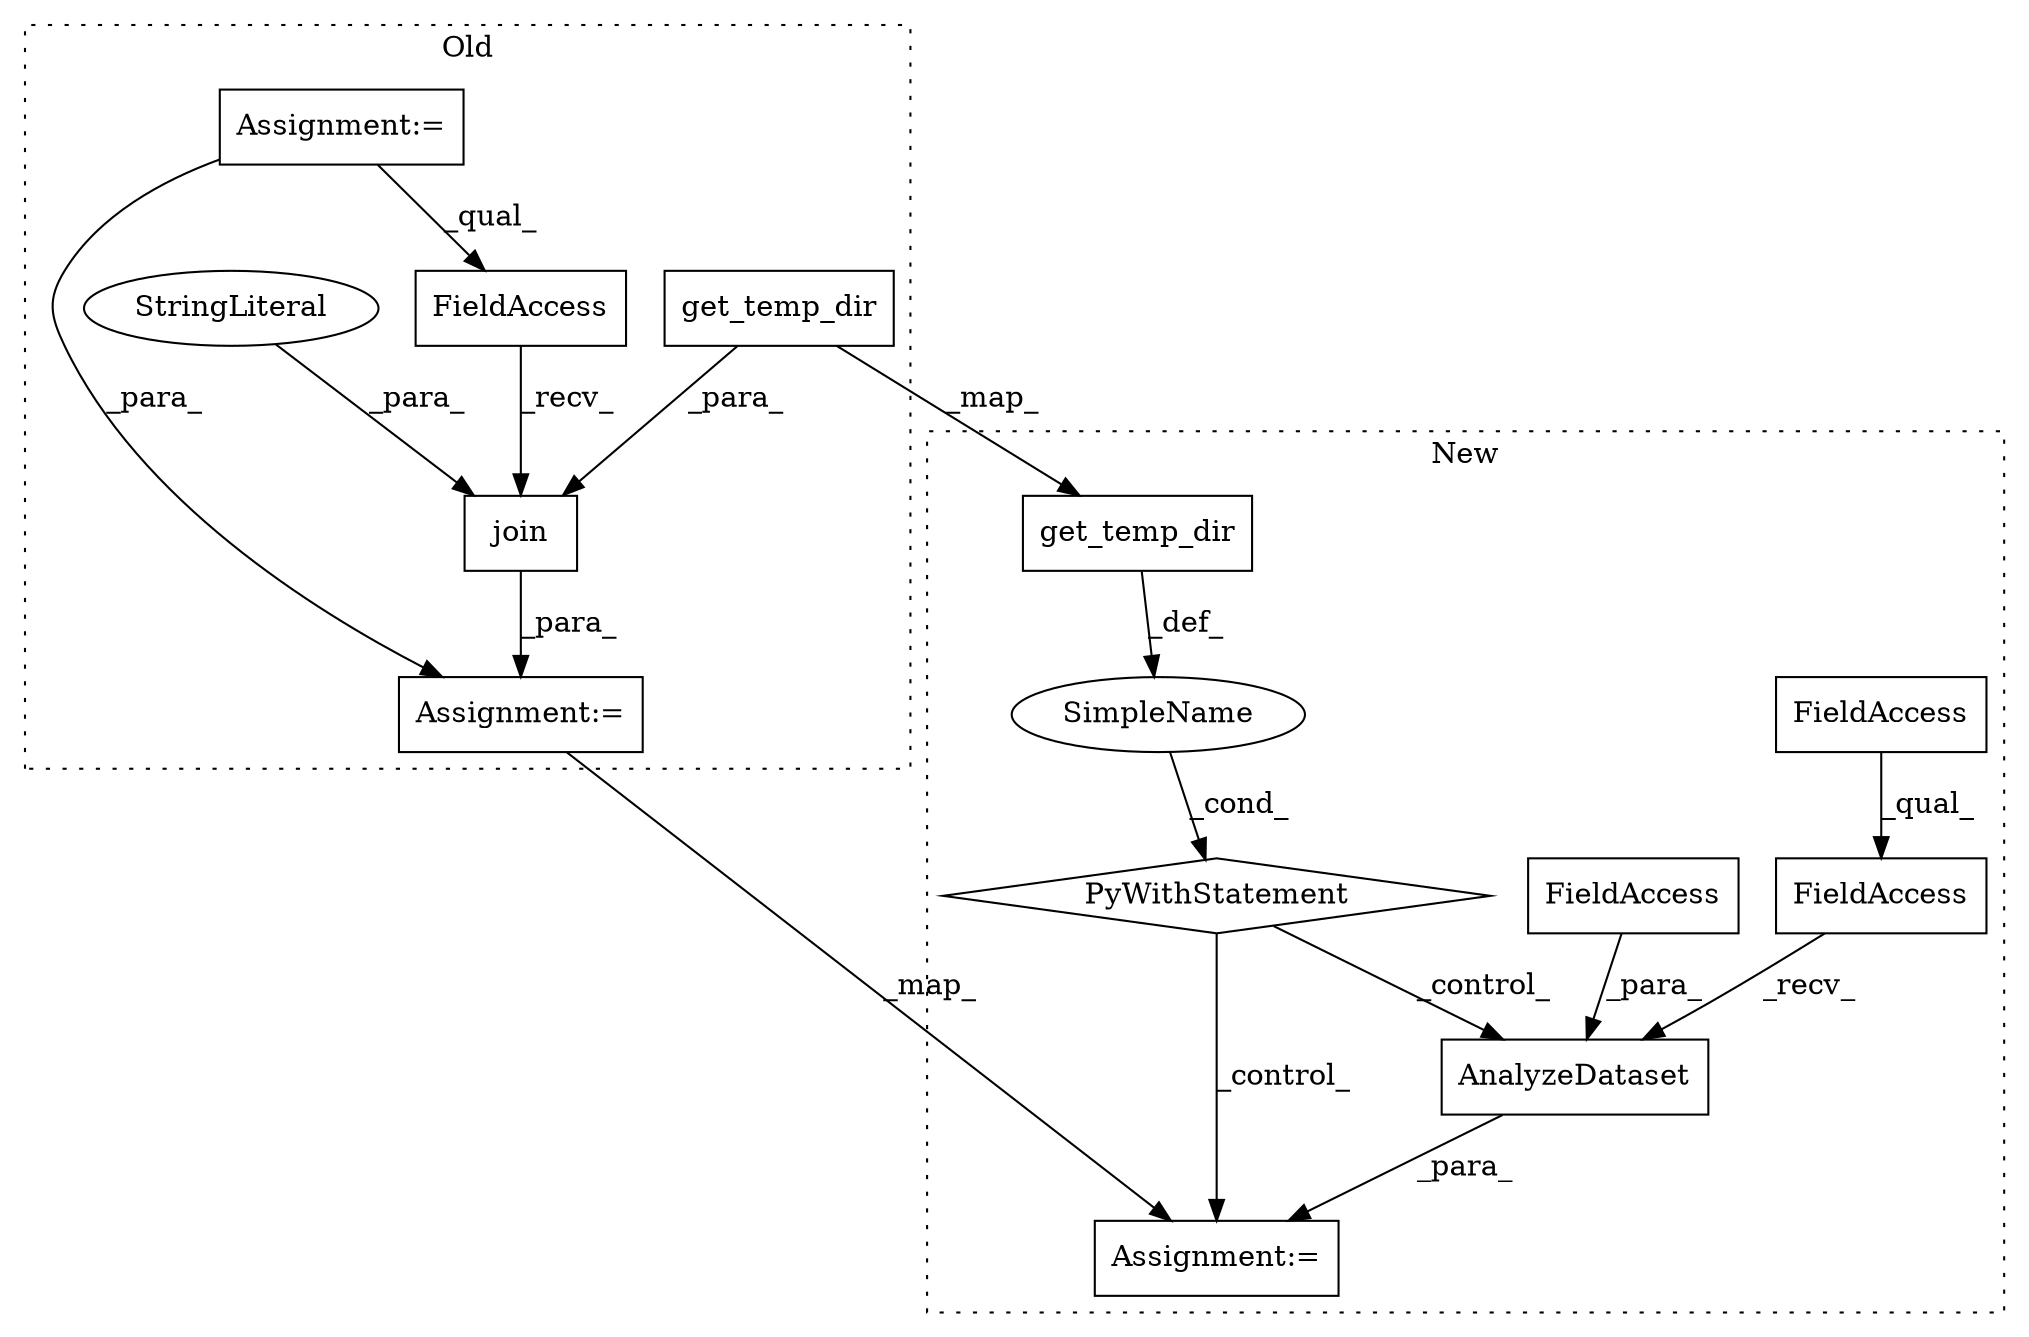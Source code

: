 digraph G {
subgraph cluster0 {
1 [label="join" a="32" s="24776,24813" l="5,1" shape="box"];
7 [label="FieldAccess" a="22" s="24768" l="7" shape="box"];
9 [label="StringLiteral" a="45" s="24801" l="12" shape="ellipse"];
10 [label="get_temp_dir" a="32" s="24786" l="14" shape="box"];
12 [label="Assignment:=" a="7" s="23711" l="2" shape="box"];
14 [label="Assignment:=" a="7" s="24697" l="1" shape="box"];
label = "Old";
style="dotted";
}
subgraph cluster1 {
2 [label="AnalyzeDataset" a="32" s="26866,26888" l="15,1" shape="box"];
3 [label="SimpleName" a="42" s="" l="" shape="ellipse"];
4 [label="PyWithStatement" a="104" s="25127,25196" l="10,2" shape="diamond"];
5 [label="FieldAccess" a="22" s="26835" l="30" shape="box"];
6 [label="FieldAccess" a="22" s="26835" l="25" shape="box"];
8 [label="FieldAccess" a="22" s="26881" l="7" shape="box"];
11 [label="get_temp_dir" a="32" s="25181" l="14" shape="box"];
13 [label="Assignment:=" a="7" s="26817" l="1" shape="box"];
label = "New";
style="dotted";
}
1 -> 14 [label="_para_"];
2 -> 13 [label="_para_"];
3 -> 4 [label="_cond_"];
4 -> 13 [label="_control_"];
4 -> 2 [label="_control_"];
5 -> 2 [label="_recv_"];
6 -> 5 [label="_qual_"];
7 -> 1 [label="_recv_"];
8 -> 2 [label="_para_"];
9 -> 1 [label="_para_"];
10 -> 1 [label="_para_"];
10 -> 11 [label="_map_"];
11 -> 3 [label="_def_"];
12 -> 7 [label="_qual_"];
12 -> 14 [label="_para_"];
14 -> 13 [label="_map_"];
}